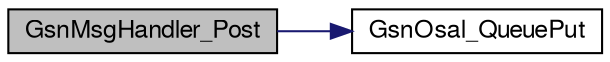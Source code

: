 digraph G
{
  edge [fontname="FreeSans",fontsize="12",labelfontname="FreeSans",labelfontsize="12"];
  node [fontname="FreeSans",fontsize="12",shape=record];
  rankdir=LR;
  Node1 [label="GsnMsgHandler_Post",height=0.2,width=0.4,color="black", fillcolor="grey75", style="filled" fontcolor="black"];
  Node1 -> Node2 [color="midnightblue",fontsize="12",style="solid",fontname="FreeSans"];
  Node2 [label="GsnOsal_QueuePut",height=0.2,width=0.4,color="black", fillcolor="white", style="filled",URL="$a00650.html#ga67adc0a9e709aabc4e9e4c8ff0241e81",tooltip="Queue Put/Send. This function is used to put/send a message to the mailbox."];
}
